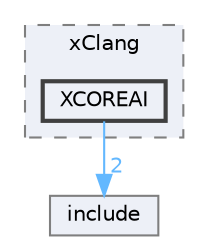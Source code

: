 digraph "D:/Projects/Raspberrypi_pico/pico_freertos_final/freertos_pico2/pico_freertos/FreeRTOS-Kernel/portable/ThirdParty/xClang/XCOREAI"
{
 // LATEX_PDF_SIZE
  bgcolor="transparent";
  edge [fontname=Helvetica,fontsize=10,labelfontname=Helvetica,labelfontsize=10];
  node [fontname=Helvetica,fontsize=10,shape=box,height=0.2,width=0.4];
  compound=true
  subgraph clusterdir_8d412aba0ea9e46cbfe491a4741609da {
    graph [ bgcolor="#edf0f7", pencolor="grey50", label="xClang", fontname=Helvetica,fontsize=10 style="filled,dashed", URL="dir_8d412aba0ea9e46cbfe491a4741609da.html",tooltip=""]
  dir_20a3cf0b41779e04740106723af3df05 [label="XCOREAI", fillcolor="#edf0f7", color="grey25", style="filled,bold", URL="dir_20a3cf0b41779e04740106723af3df05.html",tooltip=""];
  }
  dir_c69ece34c3f150cb2c6f1098178b172a [label="include", fillcolor="#edf0f7", color="grey50", style="filled", URL="dir_c69ece34c3f150cb2c6f1098178b172a.html",tooltip=""];
  dir_20a3cf0b41779e04740106723af3df05->dir_c69ece34c3f150cb2c6f1098178b172a [headlabel="2", labeldistance=1.5 headhref="dir_000253_000125.html" href="dir_000253_000125.html" color="steelblue1" fontcolor="steelblue1"];
}

